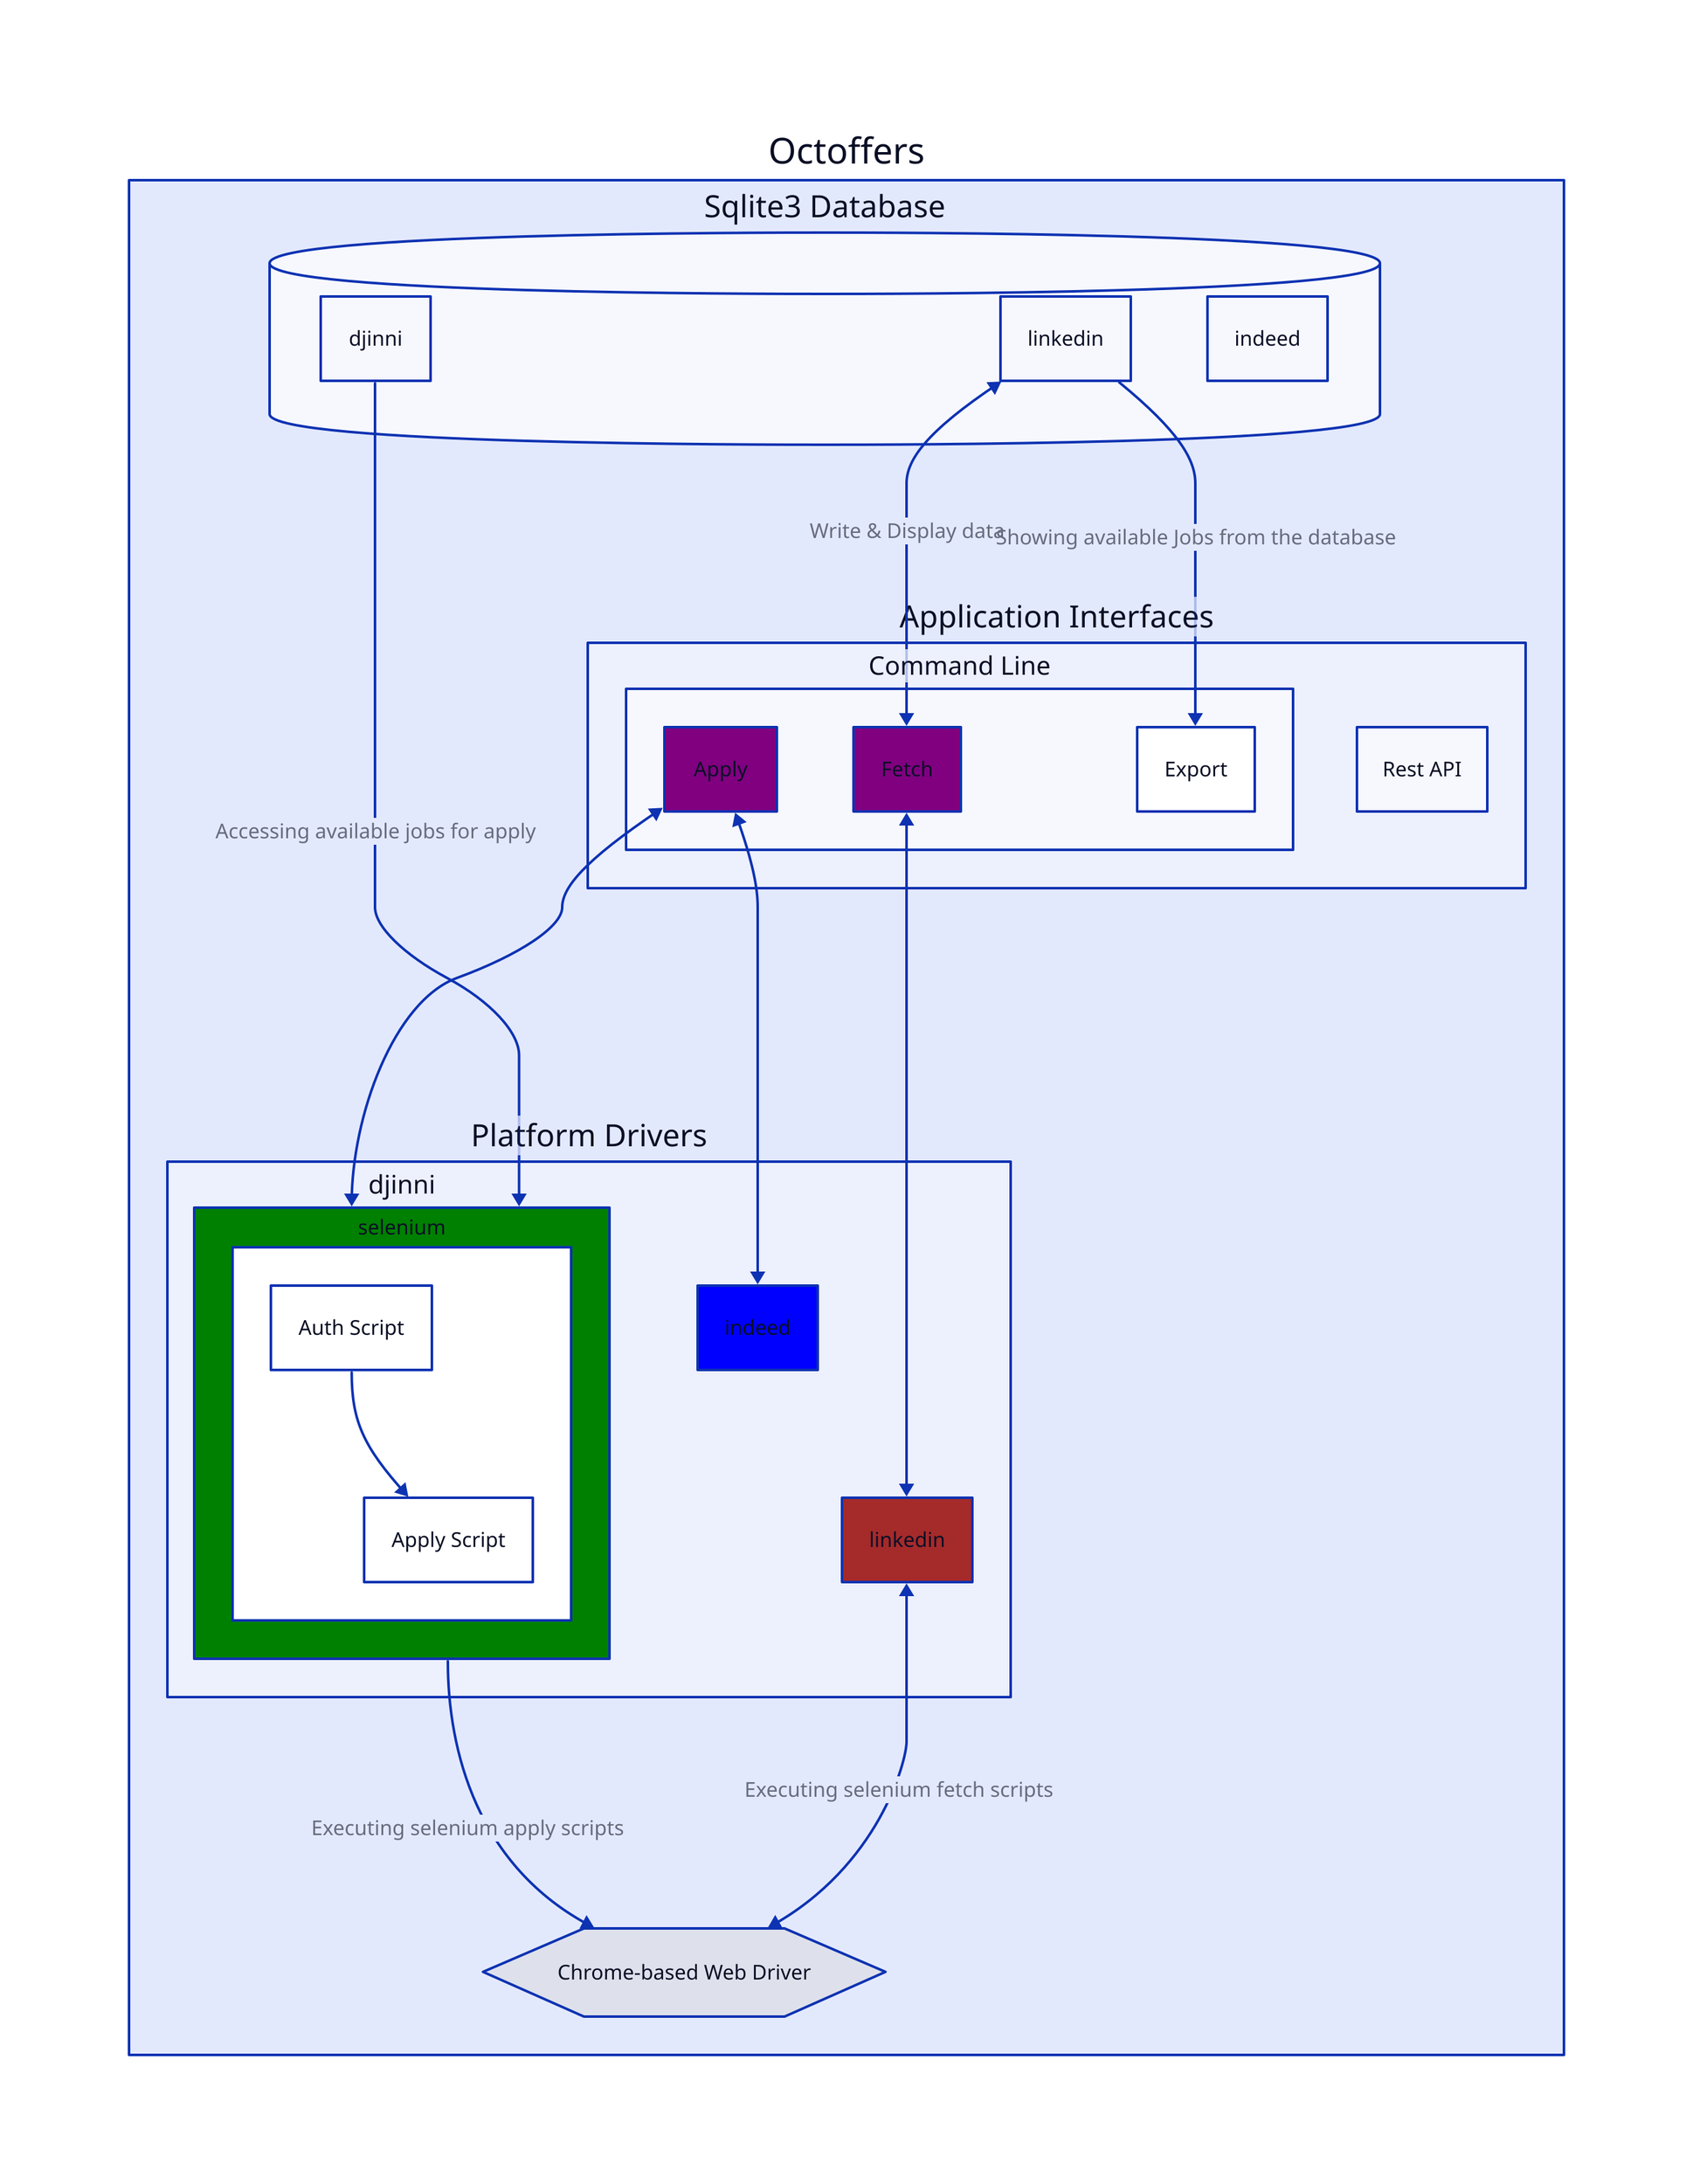 Octoffers: {

  interfaces: Application Interfaces { 
    cli: Command Line {
      Apply: {style.fill: "purple"}
      Fetch: {style.fill: "purple"}
      Export
    }
    rest: Rest API
  }

  drivers: Platform Drivers {
    djinni: { 
      style.fill: "green"
        selenium: {
          auth: Auth Script
          apply: Apply Script
        }
    }
    indeed: { style.fill: "blue" }
    linkedin: { style.fill: "brown" }
  }  

  database: Sqlite3 Database {
    shape: cylinder 
    linkedin
    djinni 
    indeed
  }
  webdriver: Chrome-based Web Driver { shape: hexagon }

  interfaces.cli.apply <-> drivers.djinni
  interfaces.cli.apply <-> drivers.indeed
  interfaces.cli.fetch <-> drivers.linkedin
  database.linkedin <-> interfaces.cli.fetch: Write & Display data
  database.linkedin -> interfaces.cli.export: Showing available Jobs from the database
  drivers.djinni.selenium.auth -> drivers.djinni.selenium.apply
  drivers.djinni <- database.djinni: Accessing available jobs for apply
  drivers.djinni -> webdriver: Executing selenium apply scripts
  drivers.linkedin <-> webdriver: Executing selenium fetch scripts
}
